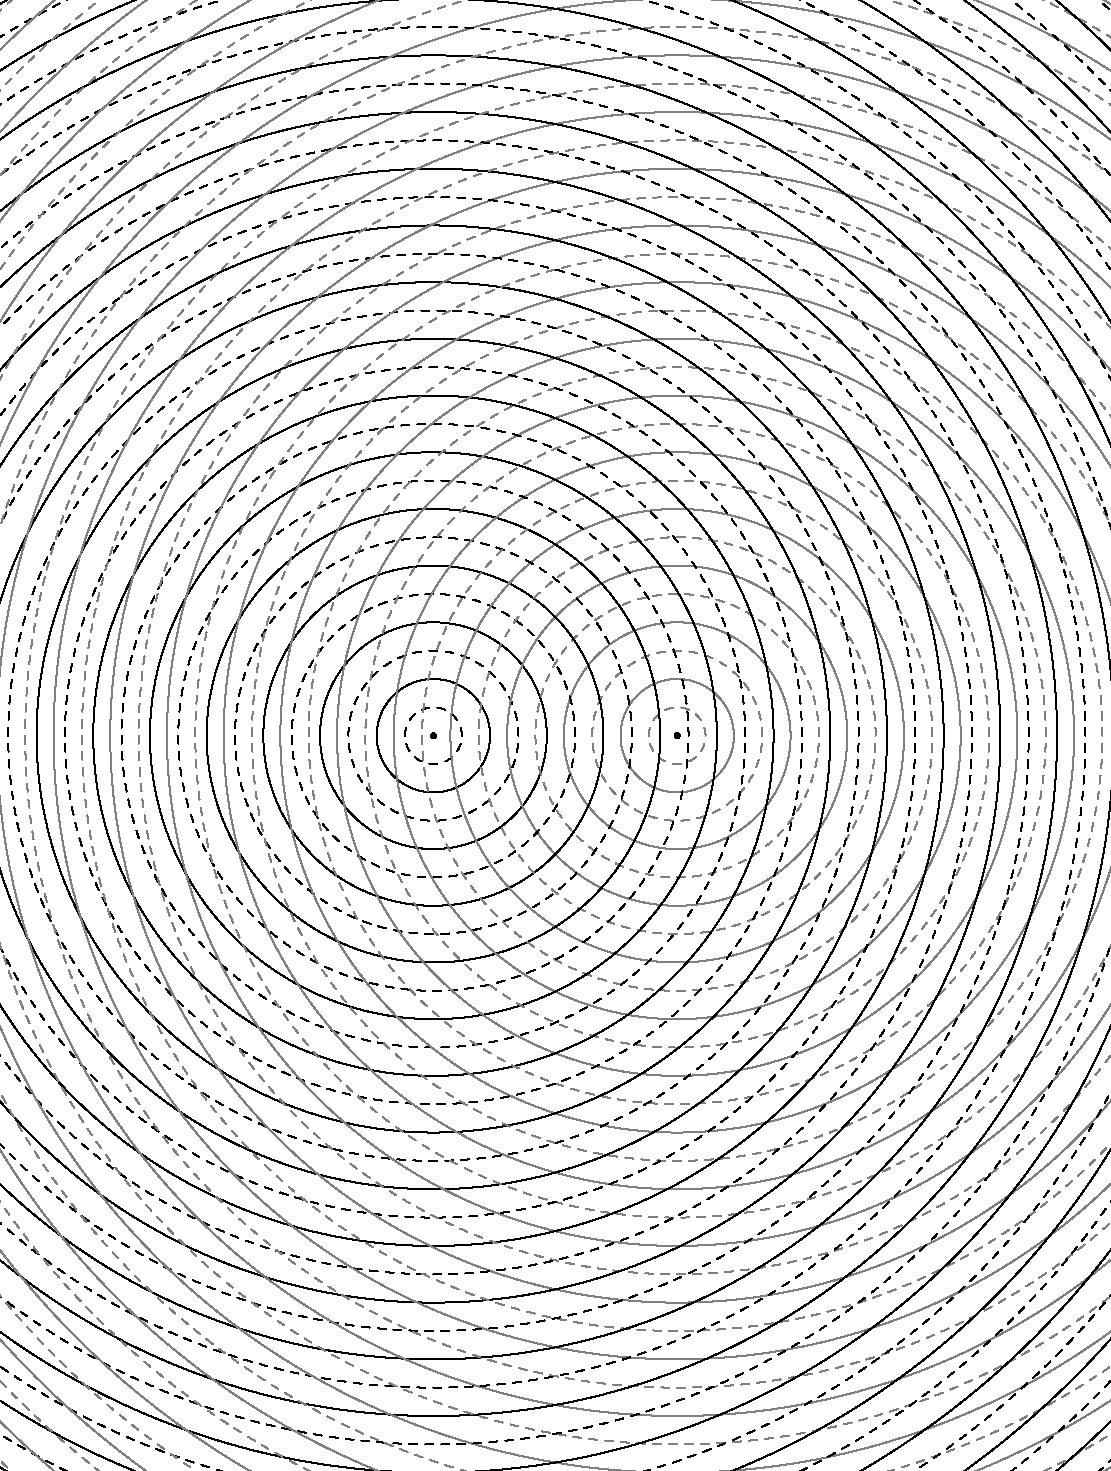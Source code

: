 import graph;

real separation = 4.3 cm;
real wavelength = 1 cm;
pen S1_p = gray;
pen S2_p = black;

real width = 8.5 inch - 2 cm;
real height = 11 inch - 2 cm;

path boundary = (0,0)--(width,0)--(width,height)--(0,height)--cycle;

// Wave sources
pair S1 = (width/2+separation/2, height/2);
pair S2 = (width/2-separation/2, height/2);
dot(S1);
dot(S2);
for(real r=wavelength; r<height; r=r+wavelength) {
  draw(Circle(S1, r), S1_p); // crest for S1
  draw(Circle(S1, r-wavelength/2), S1_p+dashed); // trough for S1
  draw(Circle(S2, r), S2_p); // crest for S2
  draw(Circle(S2, r-wavelength/2), S2_p+dashed); // trough for S2
}

clip(boundary);
